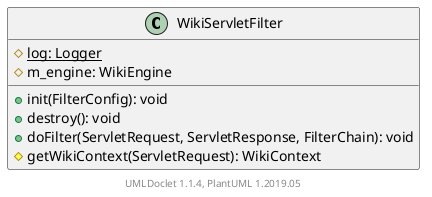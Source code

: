 @startuml

    class WikiServletFilter [[WikiServletFilter.html]] {
        {static} #log: Logger
        #m_engine: WikiEngine
        +init(FilterConfig): void
        +destroy(): void
        +doFilter(ServletRequest, ServletResponse, FilterChain): void
        #getWikiContext(ServletRequest): WikiContext
    }


    center footer UMLDoclet 1.1.4, PlantUML 1.2019.05
@enduml
